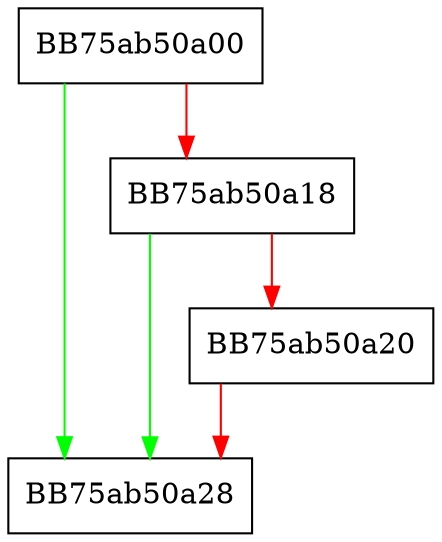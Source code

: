 digraph last_valueValueFunc {
  node [shape="box"];
  graph [splines=ortho];
  BB75ab50a00 -> BB75ab50a28 [color="green"];
  BB75ab50a00 -> BB75ab50a18 [color="red"];
  BB75ab50a18 -> BB75ab50a28 [color="green"];
  BB75ab50a18 -> BB75ab50a20 [color="red"];
  BB75ab50a20 -> BB75ab50a28 [color="red"];
}